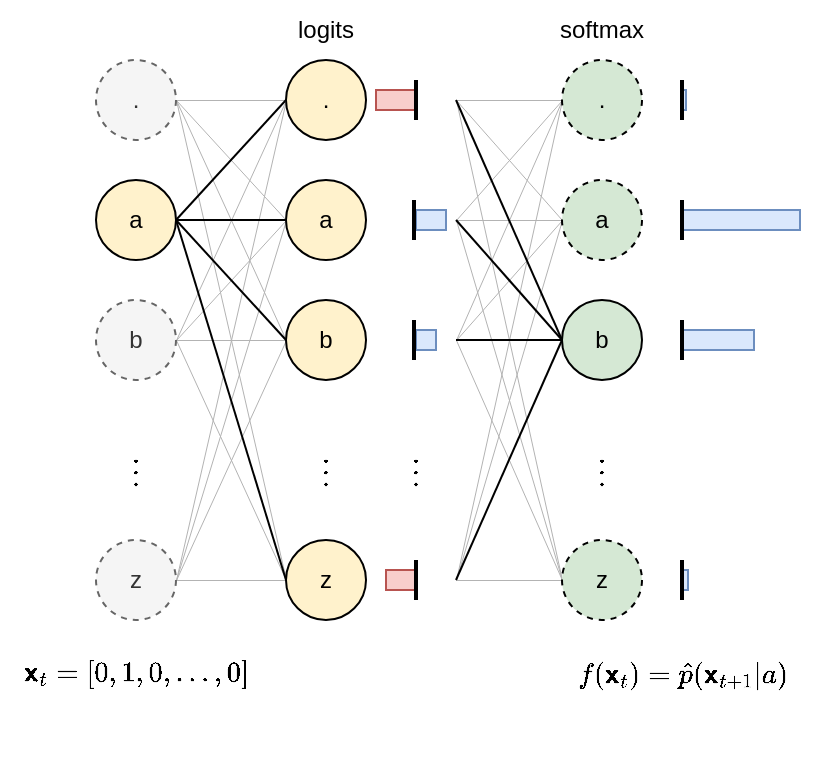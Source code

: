 <mxfile version="20.4.0" type="device"><diagram id="p5gB5ABEMJ9kii_XvzZf" name="Page-1"><mxGraphModel dx="826" dy="593" grid="1" gridSize="10" guides="1" tooltips="1" connect="1" arrows="1" fold="1" page="1" pageScale="1" pageWidth="850" pageHeight="1100" math="1" shadow="0"><root><mxCell id="0"/><mxCell id="1" parent="0"/><mxCell id="Im6TXhJcyeOg1UcXm5XA-27" value="" style="ellipse;whiteSpace=wrap;html=1;aspect=fixed;dashed=1;strokeColor=none;" parent="1" vertex="1"><mxGeometry x="554.5" y="260" width="40" height="40" as="geometry"/></mxCell><mxCell id="Im6TXhJcyeOg1UcXm5XA-28" value="" style="ellipse;whiteSpace=wrap;html=1;aspect=fixed;dashed=1;strokeColor=none;" parent="1" vertex="1"><mxGeometry x="554.5" y="320" width="40" height="40" as="geometry"/></mxCell><mxCell id="Im6TXhJcyeOg1UcXm5XA-29" value="" style="ellipse;whiteSpace=wrap;html=1;aspect=fixed;dashed=1;strokeColor=none;" parent="1" vertex="1"><mxGeometry x="554.5" y="440" width="40" height="40" as="geometry"/></mxCell><mxCell id="Im6TXhJcyeOg1UcXm5XA-30" value="" style="ellipse;whiteSpace=wrap;html=1;aspect=fixed;dashed=1;strokeColor=none;" parent="1" vertex="1"><mxGeometry x="554.5" y="200" width="40" height="40" as="geometry"/></mxCell><mxCell id="Im6TXhJcyeOg1UcXm5XA-3" value="" style="ellipse;whiteSpace=wrap;html=1;aspect=fixed;dashed=1;strokeColor=none;" parent="1" vertex="1"><mxGeometry x="420" y="260" width="40" height="40" as="geometry"/></mxCell><mxCell id="Im6TXhJcyeOg1UcXm5XA-20" style="edgeStyle=none;rounded=0;orthogonalLoop=1;jettySize=auto;html=1;exitX=1;exitY=0.5;exitDx=0;exitDy=0;strokeColor=#B3B3B3;endArrow=none;endFill=0;entryX=0;entryY=0.5;entryDx=0;entryDy=0;strokeWidth=0.5;" parent="1" source="Im6TXhJcyeOg1UcXm5XA-4" target="f8lrKqm_tMNEJsQ4ADZn-24" edge="1"><mxGeometry relative="1" as="geometry"><mxPoint x="500" y="280" as="targetPoint"/></mxGeometry></mxCell><mxCell id="Im6TXhJcyeOg1UcXm5XA-21" style="edgeStyle=none;rounded=0;orthogonalLoop=1;jettySize=auto;html=1;exitX=1;exitY=0.5;exitDx=0;exitDy=0;strokeColor=#B3B3B3;endArrow=none;endFill=0;entryX=0;entryY=0.5;entryDx=0;entryDy=0;strokeWidth=0.5;" parent="1" source="Im6TXhJcyeOg1UcXm5XA-4" target="f8lrKqm_tMNEJsQ4ADZn-23" edge="1"><mxGeometry relative="1" as="geometry"><mxPoint x="500" y="220" as="targetPoint"/></mxGeometry></mxCell><mxCell id="Im6TXhJcyeOg1UcXm5XA-22" style="edgeStyle=none;rounded=0;orthogonalLoop=1;jettySize=auto;html=1;exitX=1;exitY=0.5;exitDx=0;exitDy=0;entryX=0;entryY=0.5;entryDx=0;entryDy=0;strokeColor=#B3B3B3;endArrow=none;endFill=0;strokeWidth=0.5;" parent="1" source="Im6TXhJcyeOg1UcXm5XA-4" target="f8lrKqm_tMNEJsQ4ADZn-26" edge="1"><mxGeometry relative="1" as="geometry"/></mxCell><mxCell id="Im6TXhJcyeOg1UcXm5XA-4" value="" style="ellipse;whiteSpace=wrap;html=1;aspect=fixed;dashed=1;strokeColor=none;" parent="1" vertex="1"><mxGeometry x="420" y="320" width="40" height="40" as="geometry"/></mxCell><mxCell id="Im6TXhJcyeOg1UcXm5XA-5" value="" style="ellipse;whiteSpace=wrap;html=1;aspect=fixed;dashed=1;strokeColor=none;" parent="1" vertex="1"><mxGeometry x="420" y="440" width="40" height="40" as="geometry"/></mxCell><mxCell id="Im6TXhJcyeOg1UcXm5XA-2" value="" style="ellipse;whiteSpace=wrap;html=1;aspect=fixed;dashed=1;strokeColor=none;" parent="1" vertex="1"><mxGeometry x="420" y="200" width="40" height="40" as="geometry"/></mxCell><mxCell id="f8lrKqm_tMNEJsQ4ADZn-36" value="" style="rounded=0;whiteSpace=wrap;html=1;strokeColor=#6c8ebf;fillColor=#dae8fc;" parent="1" vertex="1"><mxGeometry x="573" y="455" width="3" height="10" as="geometry"/></mxCell><mxCell id="f8lrKqm_tMNEJsQ4ADZn-35" value="" style="rounded=0;whiteSpace=wrap;html=1;strokeColor=#6c8ebf;fillColor=#dae8fc;" parent="1" vertex="1"><mxGeometry x="573" y="335" width="36" height="10" as="geometry"/></mxCell><mxCell id="f8lrKqm_tMNEJsQ4ADZn-32" value="" style="rounded=0;whiteSpace=wrap;html=1;strokeColor=#6c8ebf;fillColor=#dae8fc;" parent="1" vertex="1"><mxGeometry x="573" y="215" width="2" height="10" as="geometry"/></mxCell><mxCell id="f8lrKqm_tMNEJsQ4ADZn-17" value="" style="rounded=0;whiteSpace=wrap;html=1;strokeColor=#6c8ebf;fillColor=#dae8fc;" parent="1" vertex="1"><mxGeometry x="440" y="335" width="10" height="10" as="geometry"/></mxCell><mxCell id="f8lrKqm_tMNEJsQ4ADZn-20" value="" style="rounded=0;whiteSpace=wrap;html=1;strokeColor=#b85450;fillColor=#f8cecc;" parent="1" vertex="1"><mxGeometry x="425" y="455" width="15" height="10" as="geometry"/></mxCell><mxCell id="EKz2rlARIVKcX3AcHszU-23" style="edgeStyle=orthogonalEdgeStyle;rounded=0;orthogonalLoop=1;jettySize=auto;html=1;exitX=1;exitY=0.5;exitDx=0;exitDy=0;entryX=0;entryY=0.5;entryDx=0;entryDy=0;endArrow=none;endFill=0;strokeColor=#B3B3B3;strokeWidth=0.5;" parent="1" source="EKz2rlARIVKcX3AcHszU-1" target="EKz2rlARIVKcX3AcHszU-18" edge="1"><mxGeometry relative="1" as="geometry"/></mxCell><mxCell id="EKz2rlARIVKcX3AcHszU-25" style="rounded=0;orthogonalLoop=1;jettySize=auto;html=1;exitX=1;exitY=0.5;exitDx=0;exitDy=0;entryX=0;entryY=0.5;entryDx=0;entryDy=0;endArrow=none;endFill=0;strokeColor=#B3B3B3;strokeWidth=0.5;" parent="1" source="EKz2rlARIVKcX3AcHszU-1" target="EKz2rlARIVKcX3AcHszU-20" edge="1"><mxGeometry relative="1" as="geometry"/></mxCell><mxCell id="EKz2rlARIVKcX3AcHszU-26" style="edgeStyle=none;rounded=0;orthogonalLoop=1;jettySize=auto;html=1;exitX=1;exitY=0.5;exitDx=0;exitDy=0;entryX=0;entryY=0.5;entryDx=0;entryDy=0;endArrow=none;endFill=0;strokeColor=#B3B3B3;strokeWidth=0.5;" parent="1" source="EKz2rlARIVKcX3AcHszU-1" target="EKz2rlARIVKcX3AcHszU-19" edge="1"><mxGeometry relative="1" as="geometry"/></mxCell><mxCell id="EKz2rlARIVKcX3AcHszU-27" style="edgeStyle=none;rounded=0;orthogonalLoop=1;jettySize=auto;html=1;exitX=1;exitY=0.5;exitDx=0;exitDy=0;entryX=0;entryY=0.5;entryDx=0;entryDy=0;endArrow=none;endFill=0;strokeColor=#B3B3B3;strokeWidth=0.5;" parent="1" source="EKz2rlARIVKcX3AcHszU-1" target="EKz2rlARIVKcX3AcHszU-21" edge="1"><mxGeometry relative="1" as="geometry"/></mxCell><mxCell id="EKz2rlARIVKcX3AcHszU-1" value="." style="ellipse;whiteSpace=wrap;html=1;aspect=fixed;fillColor=#f5f5f5;strokeColor=#666666;fontColor=#333333;dashed=1;" parent="1" vertex="1"><mxGeometry x="280" y="200" width="40" height="40" as="geometry"/></mxCell><mxCell id="EKz2rlARIVKcX3AcHszU-28" style="edgeStyle=none;rounded=0;orthogonalLoop=1;jettySize=auto;html=1;exitX=1;exitY=0.5;exitDx=0;exitDy=0;entryX=0;entryY=0.5;entryDx=0;entryDy=0;endArrow=none;endFill=0;" parent="1" source="EKz2rlARIVKcX3AcHszU-2" target="EKz2rlARIVKcX3AcHszU-18" edge="1"><mxGeometry relative="1" as="geometry"/></mxCell><mxCell id="EKz2rlARIVKcX3AcHszU-2" value="a" style="ellipse;whiteSpace=wrap;html=1;aspect=fixed;fillColor=#fff2cc;strokeColor=#000000;" parent="1" vertex="1"><mxGeometry x="280" y="260" width="40" height="40" as="geometry"/></mxCell><mxCell id="EKz2rlARIVKcX3AcHszU-32" style="edgeStyle=none;rounded=0;orthogonalLoop=1;jettySize=auto;html=1;exitX=1;exitY=0.5;exitDx=0;exitDy=0;endArrow=none;endFill=0;strokeColor=#B3B3B3;strokeWidth=0.5;" parent="1" source="EKz2rlARIVKcX3AcHszU-3" target="EKz2rlARIVKcX3AcHszU-20" edge="1"><mxGeometry relative="1" as="geometry"/></mxCell><mxCell id="EKz2rlARIVKcX3AcHszU-33" style="edgeStyle=none;rounded=0;orthogonalLoop=1;jettySize=auto;html=1;exitX=1;exitY=0.5;exitDx=0;exitDy=0;entryX=0;entryY=0.5;entryDx=0;entryDy=0;endArrow=none;endFill=0;strokeColor=#B3B3B3;strokeWidth=0.5;" parent="1" source="EKz2rlARIVKcX3AcHszU-3" target="EKz2rlARIVKcX3AcHszU-19" edge="1"><mxGeometry relative="1" as="geometry"/></mxCell><mxCell id="EKz2rlARIVKcX3AcHszU-34" style="edgeStyle=none;rounded=0;orthogonalLoop=1;jettySize=auto;html=1;exitX=1;exitY=0.5;exitDx=0;exitDy=0;entryX=0;entryY=0.5;entryDx=0;entryDy=0;endArrow=none;endFill=0;strokeColor=#B3B3B3;strokeWidth=0.5;" parent="1" source="EKz2rlARIVKcX3AcHszU-3" target="EKz2rlARIVKcX3AcHszU-18" edge="1"><mxGeometry relative="1" as="geometry"/></mxCell><mxCell id="EKz2rlARIVKcX3AcHszU-35" style="edgeStyle=none;rounded=0;orthogonalLoop=1;jettySize=auto;html=1;exitX=1;exitY=0.5;exitDx=0;exitDy=0;entryX=0;entryY=0.5;entryDx=0;entryDy=0;endArrow=none;endFill=0;strokeColor=#B3B3B3;strokeWidth=0.5;" parent="1" source="EKz2rlARIVKcX3AcHszU-3" target="EKz2rlARIVKcX3AcHszU-21" edge="1"><mxGeometry relative="1" as="geometry"/></mxCell><mxCell id="EKz2rlARIVKcX3AcHszU-3" value="b" style="ellipse;whiteSpace=wrap;html=1;aspect=fixed;fillColor=#f5f5f5;strokeColor=#666666;fontColor=#333333;dashed=1;" parent="1" vertex="1"><mxGeometry x="280" y="320" width="40" height="40" as="geometry"/></mxCell><mxCell id="EKz2rlARIVKcX3AcHszU-36" style="edgeStyle=none;rounded=0;orthogonalLoop=1;jettySize=auto;html=1;exitX=1;exitY=0.5;exitDx=0;exitDy=0;entryX=0;entryY=0.5;entryDx=0;entryDy=0;endArrow=none;endFill=0;strokeColor=#B3B3B3;strokeWidth=0.5;" parent="1" source="EKz2rlARIVKcX3AcHszU-4" target="EKz2rlARIVKcX3AcHszU-21" edge="1"><mxGeometry relative="1" as="geometry"/></mxCell><mxCell id="EKz2rlARIVKcX3AcHszU-37" style="edgeStyle=none;rounded=0;orthogonalLoop=1;jettySize=auto;html=1;exitX=1;exitY=0.5;exitDx=0;exitDy=0;entryX=0;entryY=0.5;entryDx=0;entryDy=0;endArrow=none;endFill=0;strokeColor=#B3B3B3;strokeWidth=0.5;" parent="1" source="EKz2rlARIVKcX3AcHszU-4" target="EKz2rlARIVKcX3AcHszU-20" edge="1"><mxGeometry relative="1" as="geometry"/></mxCell><mxCell id="EKz2rlARIVKcX3AcHszU-38" style="edgeStyle=none;rounded=0;orthogonalLoop=1;jettySize=auto;html=1;exitX=1;exitY=0.5;exitDx=0;exitDy=0;entryX=0;entryY=0.5;entryDx=0;entryDy=0;endArrow=none;endFill=0;strokeColor=#B3B3B3;strokeWidth=0.5;" parent="1" source="EKz2rlARIVKcX3AcHszU-4" target="EKz2rlARIVKcX3AcHszU-19" edge="1"><mxGeometry relative="1" as="geometry"/></mxCell><mxCell id="EKz2rlARIVKcX3AcHszU-39" style="edgeStyle=none;rounded=0;orthogonalLoop=1;jettySize=auto;html=1;exitX=1;exitY=0.5;exitDx=0;exitDy=0;entryX=0;entryY=0.5;entryDx=0;entryDy=0;endArrow=none;endFill=0;strokeColor=#B3B3B3;strokeWidth=0.5;" parent="1" source="EKz2rlARIVKcX3AcHszU-4" target="EKz2rlARIVKcX3AcHszU-18" edge="1"><mxGeometry relative="1" as="geometry"/></mxCell><mxCell id="EKz2rlARIVKcX3AcHszU-4" value="z" style="ellipse;whiteSpace=wrap;html=1;aspect=fixed;fillColor=#f5f5f5;strokeColor=#666666;fontColor=#333333;dashed=1;" parent="1" vertex="1"><mxGeometry x="280" y="440" width="40" height="40" as="geometry"/></mxCell><mxCell id="EKz2rlARIVKcX3AcHszU-10" value="\( \vdots \)" style="text;html=1;align=center;verticalAlign=middle;whiteSpace=wrap;rounded=0;" parent="1" vertex="1"><mxGeometry x="270" y="390" width="60" height="30" as="geometry"/></mxCell><mxCell id="EKz2rlARIVKcX3AcHszU-18" value="." style="ellipse;whiteSpace=wrap;html=1;aspect=fixed;fillColor=#fff2cc;strokeColor=#000000;" parent="1" vertex="1"><mxGeometry x="375" y="200" width="40" height="40" as="geometry"/></mxCell><mxCell id="EKz2rlARIVKcX3AcHszU-19" value="a" style="ellipse;whiteSpace=wrap;html=1;aspect=fixed;fillColor=#fff2cc;strokeColor=#000000;" parent="1" vertex="1"><mxGeometry x="375" y="260" width="40" height="40" as="geometry"/></mxCell><mxCell id="EKz2rlARIVKcX3AcHszU-20" value="b" style="ellipse;whiteSpace=wrap;html=1;aspect=fixed;fillColor=#fff2cc;strokeColor=#000000;" parent="1" vertex="1"><mxGeometry x="375" y="320" width="40" height="40" as="geometry"/></mxCell><mxCell id="EKz2rlARIVKcX3AcHszU-21" value="z" style="ellipse;whiteSpace=wrap;html=1;aspect=fixed;fillColor=#fff2cc;strokeColor=#000000;" parent="1" vertex="1"><mxGeometry x="375" y="440" width="40" height="40" as="geometry"/></mxCell><mxCell id="EKz2rlARIVKcX3AcHszU-22" value="\( \vdots \)" style="text;html=1;align=center;verticalAlign=middle;whiteSpace=wrap;rounded=0;" parent="1" vertex="1"><mxGeometry x="365" y="390" width="60" height="30" as="geometry"/></mxCell><mxCell id="f8lrKqm_tMNEJsQ4ADZn-3" style="rounded=0;orthogonalLoop=1;jettySize=auto;html=1;exitX=1;exitY=0.5;exitDx=0;exitDy=0;entryX=0;entryY=0.5;entryDx=0;entryDy=0;strokeColor=#000000;endArrow=none;endFill=0;" parent="1" source="EKz2rlARIVKcX3AcHszU-2" target="EKz2rlARIVKcX3AcHszU-20" edge="1"><mxGeometry relative="1" as="geometry"/></mxCell><mxCell id="f8lrKqm_tMNEJsQ4ADZn-2" style="edgeStyle=orthogonalEdgeStyle;rounded=0;orthogonalLoop=1;jettySize=auto;html=1;exitX=1;exitY=0.5;exitDx=0;exitDy=0;strokeColor=#000000;endArrow=none;endFill=0;" parent="1" source="EKz2rlARIVKcX3AcHszU-2" target="EKz2rlARIVKcX3AcHszU-19" edge="1"><mxGeometry relative="1" as="geometry"/></mxCell><mxCell id="f8lrKqm_tMNEJsQ4ADZn-4" style="edgeStyle=none;rounded=0;orthogonalLoop=1;jettySize=auto;html=1;exitX=1;exitY=0.5;exitDx=0;exitDy=0;entryX=0;entryY=0.5;entryDx=0;entryDy=0;strokeColor=#000000;endArrow=none;endFill=0;" parent="1" source="EKz2rlARIVKcX3AcHszU-2" target="EKz2rlARIVKcX3AcHszU-21" edge="1"><mxGeometry relative="1" as="geometry"/></mxCell><mxCell id="f8lrKqm_tMNEJsQ4ADZn-10" value="" style="rounded=0;whiteSpace=wrap;html=1;strokeColor=#b85450;fillColor=#f8cecc;" parent="1" vertex="1"><mxGeometry x="420" y="215" width="20" height="10" as="geometry"/></mxCell><mxCell id="f8lrKqm_tMNEJsQ4ADZn-11" value="" style="rounded=0;whiteSpace=wrap;html=1;strokeColor=#6c8ebf;fillColor=#dae8fc;" parent="1" vertex="1"><mxGeometry x="440" y="275" width="15" height="10" as="geometry"/></mxCell><mxCell id="f8lrKqm_tMNEJsQ4ADZn-12" value="" style="endArrow=none;html=1;rounded=0;strokeColor=#000000;strokeWidth=2;" parent="1" edge="1"><mxGeometry width="50" height="50" relative="1" as="geometry"><mxPoint x="440" y="230" as="sourcePoint"/><mxPoint x="440" y="210" as="targetPoint"/></mxGeometry></mxCell><mxCell id="f8lrKqm_tMNEJsQ4ADZn-13" value="" style="endArrow=none;html=1;rounded=0;strokeColor=#000000;strokeWidth=2;" parent="1" edge="1"><mxGeometry width="50" height="50" relative="1" as="geometry"><mxPoint x="439" y="290" as="sourcePoint"/><mxPoint x="439" y="270" as="targetPoint"/></mxGeometry></mxCell><mxCell id="f8lrKqm_tMNEJsQ4ADZn-14" value="" style="endArrow=none;html=1;rounded=0;strokeColor=#000000;strokeWidth=2;" parent="1" edge="1"><mxGeometry width="50" height="50" relative="1" as="geometry"><mxPoint x="439" y="350" as="sourcePoint"/><mxPoint x="439" y="330" as="targetPoint"/></mxGeometry></mxCell><mxCell id="f8lrKqm_tMNEJsQ4ADZn-15" value="" style="endArrow=none;html=1;rounded=0;strokeColor=#000000;strokeWidth=2;" parent="1" edge="1"><mxGeometry width="50" height="50" relative="1" as="geometry"><mxPoint x="440" y="470" as="sourcePoint"/><mxPoint x="440" y="450" as="targetPoint"/></mxGeometry></mxCell><mxCell id="f8lrKqm_tMNEJsQ4ADZn-25" value="b" style="ellipse;whiteSpace=wrap;html=1;aspect=fixed;fillColor=#d5e8d4;strokeColor=#000000;" parent="1" vertex="1"><mxGeometry x="513" y="320" width="40" height="40" as="geometry"/></mxCell><mxCell id="f8lrKqm_tMNEJsQ4ADZn-27" value="softmax" style="text;html=1;strokeColor=none;fillColor=none;align=center;verticalAlign=middle;whiteSpace=wrap;rounded=0;" parent="1" vertex="1"><mxGeometry x="503" y="170" width="60" height="30" as="geometry"/></mxCell><mxCell id="f8lrKqm_tMNEJsQ4ADZn-28" value="" style="endArrow=none;html=1;rounded=0;strokeColor=#000000;strokeWidth=2;" parent="1" edge="1"><mxGeometry width="50" height="50" relative="1" as="geometry"><mxPoint x="573" y="230" as="sourcePoint"/><mxPoint x="573" y="210" as="targetPoint"/></mxGeometry></mxCell><mxCell id="f8lrKqm_tMNEJsQ4ADZn-30" value="" style="endArrow=none;html=1;rounded=0;strokeColor=#000000;strokeWidth=2;" parent="1" edge="1"><mxGeometry width="50" height="50" relative="1" as="geometry"><mxPoint x="573" y="350" as="sourcePoint"/><mxPoint x="573" y="330" as="targetPoint"/></mxGeometry></mxCell><mxCell id="f8lrKqm_tMNEJsQ4ADZn-31" value="" style="endArrow=none;html=1;rounded=0;strokeColor=#000000;strokeWidth=2;" parent="1" edge="1"><mxGeometry width="50" height="50" relative="1" as="geometry"><mxPoint x="573" y="470" as="sourcePoint"/><mxPoint x="573" y="450" as="targetPoint"/></mxGeometry></mxCell><mxCell id="f8lrKqm_tMNEJsQ4ADZn-37" value="\( f(\boldsymbol{\mathsf{x}}_t)&amp;nbsp; = \hat{p}({\boldsymbol{&lt;br&gt;\mathsf{x}}}_{t+1} |&amp;nbsp;&lt;br&gt;a ) \)&lt;br&gt;&amp;nbsp;" style="text;html=1;strokeColor=none;fillColor=none;align=center;verticalAlign=middle;whiteSpace=wrap;rounded=0;" parent="1" vertex="1"><mxGeometry x="544" y="499" width="60" height="30" as="geometry"/></mxCell><mxCell id="jtK7MX9mSMrb0IOoXL2k-1" value="\( \boldsymbol{\mathsf{x}}_t&lt;br&gt;&amp;nbsp;= [0, 1, 0, \ldots, 0]\)" style="text;html=1;strokeColor=none;fillColor=none;align=center;verticalAlign=middle;whiteSpace=wrap;rounded=0;" parent="1" vertex="1"><mxGeometry x="270" y="492" width="60" height="30" as="geometry"/></mxCell><mxCell id="Im6TXhJcyeOg1UcXm5XA-1" value="\( \vdots \)" style="text;html=1;align=center;verticalAlign=middle;whiteSpace=wrap;rounded=0;" parent="1" vertex="1"><mxGeometry x="503" y="390" width="60" height="30" as="geometry"/></mxCell><mxCell id="Im6TXhJcyeOg1UcXm5XA-6" value="\( \vdots \)" style="text;html=1;align=center;verticalAlign=middle;whiteSpace=wrap;rounded=0;" parent="1" vertex="1"><mxGeometry x="410" y="390" width="60" height="30" as="geometry"/></mxCell><mxCell id="Im6TXhJcyeOg1UcXm5XA-7" style="edgeStyle=orthogonalEdgeStyle;rounded=0;orthogonalLoop=1;jettySize=auto;html=1;exitX=1;exitY=0.5;exitDx=0;exitDy=0;entryX=0;entryY=0.5;entryDx=0;entryDy=0;endArrow=none;endFill=0;strokeColor=#B3B3B3;strokeWidth=0.5;" parent="1" source="Im6TXhJcyeOg1UcXm5XA-2" target="f8lrKqm_tMNEJsQ4ADZn-23" edge="1"><mxGeometry relative="1" as="geometry"/></mxCell><mxCell id="Im6TXhJcyeOg1UcXm5XA-8" style="rounded=0;orthogonalLoop=1;jettySize=auto;html=1;exitX=1;exitY=0.5;exitDx=0;exitDy=0;entryX=0;entryY=0.5;entryDx=0;entryDy=0;endArrow=none;endFill=0;strokeColor=#B3B3B3;strokeWidth=0.5;" parent="1" source="Im6TXhJcyeOg1UcXm5XA-2" target="f8lrKqm_tMNEJsQ4ADZn-24" edge="1"><mxGeometry relative="1" as="geometry"/></mxCell><mxCell id="Im6TXhJcyeOg1UcXm5XA-10" style="edgeStyle=none;rounded=0;orthogonalLoop=1;jettySize=auto;html=1;exitX=1;exitY=0.5;exitDx=0;exitDy=0;entryX=0;entryY=0.5;entryDx=0;entryDy=0;strokeColor=#B3B3B3;endArrow=none;endFill=0;strokeWidth=0.5;" parent="1" source="Im6TXhJcyeOg1UcXm5XA-2" target="f8lrKqm_tMNEJsQ4ADZn-26" edge="1"><mxGeometry relative="1" as="geometry"/></mxCell><mxCell id="Im6TXhJcyeOg1UcXm5XA-11" style="edgeStyle=none;rounded=0;orthogonalLoop=1;jettySize=auto;html=1;exitX=1;exitY=0.5;exitDx=0;exitDy=0;entryX=0;entryY=0.5;entryDx=0;entryDy=0;strokeColor=#B3B3B3;endArrow=none;endFill=0;strokeWidth=0.5;" parent="1" source="Im6TXhJcyeOg1UcXm5XA-3" target="f8lrKqm_tMNEJsQ4ADZn-23" edge="1"><mxGeometry relative="1" as="geometry"/></mxCell><mxCell id="Im6TXhJcyeOg1UcXm5XA-12" style="edgeStyle=none;rounded=0;orthogonalLoop=1;jettySize=auto;html=1;exitX=1;exitY=0.5;exitDx=0;exitDy=0;entryX=0;entryY=0.5;entryDx=0;entryDy=0;strokeColor=#B3B3B3;endArrow=none;endFill=0;strokeWidth=0.5;" parent="1" source="Im6TXhJcyeOg1UcXm5XA-3" target="f8lrKqm_tMNEJsQ4ADZn-24" edge="1"><mxGeometry relative="1" as="geometry"/></mxCell><mxCell id="Im6TXhJcyeOg1UcXm5XA-14" style="edgeStyle=none;rounded=0;orthogonalLoop=1;jettySize=auto;html=1;exitX=1;exitY=0.5;exitDx=0;exitDy=0;entryX=0;entryY=0.5;entryDx=0;entryDy=0;strokeColor=#B3B3B3;endArrow=none;endFill=0;strokeWidth=0.5;" parent="1" source="Im6TXhJcyeOg1UcXm5XA-3" target="f8lrKqm_tMNEJsQ4ADZn-26" edge="1"><mxGeometry relative="1" as="geometry"/></mxCell><mxCell id="Im6TXhJcyeOg1UcXm5XA-15" style="edgeStyle=none;rounded=0;orthogonalLoop=1;jettySize=auto;html=1;exitX=1;exitY=0.5;exitDx=0;exitDy=0;entryX=0;entryY=0.5;entryDx=0;entryDy=0;strokeColor=#B3B3B3;endArrow=none;endFill=0;strokeWidth=0.5;" parent="1" source="Im6TXhJcyeOg1UcXm5XA-5" target="f8lrKqm_tMNEJsQ4ADZn-26" edge="1"><mxGeometry relative="1" as="geometry"/></mxCell><mxCell id="Im6TXhJcyeOg1UcXm5XA-17" style="edgeStyle=none;rounded=0;orthogonalLoop=1;jettySize=auto;html=1;exitX=1;exitY=0.5;exitDx=0;exitDy=0;entryX=0;entryY=0.5;entryDx=0;entryDy=0;strokeColor=#B3B3B3;endArrow=none;endFill=0;strokeWidth=0.5;" parent="1" source="Im6TXhJcyeOg1UcXm5XA-5" target="f8lrKqm_tMNEJsQ4ADZn-24" edge="1"><mxGeometry relative="1" as="geometry"/></mxCell><mxCell id="Im6TXhJcyeOg1UcXm5XA-18" style="edgeStyle=none;rounded=0;orthogonalLoop=1;jettySize=auto;html=1;exitX=1;exitY=0.5;exitDx=0;exitDy=0;strokeColor=#B3B3B3;endArrow=none;endFill=0;entryX=0;entryY=0.5;entryDx=0;entryDy=0;strokeWidth=0.5;" parent="1" source="Im6TXhJcyeOg1UcXm5XA-5" target="f8lrKqm_tMNEJsQ4ADZn-23" edge="1"><mxGeometry relative="1" as="geometry"><mxPoint x="500" y="220" as="targetPoint"/></mxGeometry></mxCell><mxCell id="Im6TXhJcyeOg1UcXm5XA-23" value="logits" style="text;html=1;strokeColor=none;fillColor=none;align=center;verticalAlign=middle;whiteSpace=wrap;rounded=0;" parent="1" vertex="1"><mxGeometry x="365" y="170" width="60" height="30" as="geometry"/></mxCell><mxCell id="Im6TXhJcyeOg1UcXm5XA-19" style="edgeStyle=none;rounded=0;orthogonalLoop=1;jettySize=auto;html=1;exitX=1;exitY=0.5;exitDx=0;exitDy=0;strokeColor=#000000;endArrow=none;endFill=0;entryX=0;entryY=0.5;entryDx=0;entryDy=0;" parent="1" source="Im6TXhJcyeOg1UcXm5XA-4" target="f8lrKqm_tMNEJsQ4ADZn-25" edge="1"><mxGeometry relative="1" as="geometry"><mxPoint x="510" y="340" as="targetPoint"/></mxGeometry></mxCell><mxCell id="Im6TXhJcyeOg1UcXm5XA-9" style="edgeStyle=none;rounded=0;orthogonalLoop=1;jettySize=auto;html=1;exitX=1;exitY=0.5;exitDx=0;exitDy=0;entryX=0;entryY=0.5;entryDx=0;entryDy=0;strokeColor=#000000;endArrow=none;endFill=0;" parent="1" source="Im6TXhJcyeOg1UcXm5XA-2" target="f8lrKqm_tMNEJsQ4ADZn-25" edge="1"><mxGeometry relative="1" as="geometry"/></mxCell><mxCell id="Im6TXhJcyeOg1UcXm5XA-13" style="edgeStyle=none;rounded=0;orthogonalLoop=1;jettySize=auto;html=1;exitX=1;exitY=0.5;exitDx=0;exitDy=0;strokeColor=#000000;endArrow=none;endFill=0;entryX=0;entryY=0.5;entryDx=0;entryDy=0;" parent="1" source="Im6TXhJcyeOg1UcXm5XA-3" target="f8lrKqm_tMNEJsQ4ADZn-25" edge="1"><mxGeometry relative="1" as="geometry"><mxPoint x="500" y="340" as="targetPoint"/></mxGeometry></mxCell><mxCell id="f8lrKqm_tMNEJsQ4ADZn-33" value="" style="rounded=0;whiteSpace=wrap;html=1;strokeColor=#6c8ebf;fillColor=#dae8fc;" parent="1" vertex="1"><mxGeometry x="573" y="275" width="59" height="10" as="geometry"/></mxCell><mxCell id="Im6TXhJcyeOg1UcXm5XA-16" style="edgeStyle=none;rounded=0;orthogonalLoop=1;jettySize=auto;html=1;exitX=1;exitY=0.5;exitDx=0;exitDy=0;entryX=0;entryY=0.5;entryDx=0;entryDy=0;strokeColor=#000000;endArrow=none;endFill=0;" parent="1" source="Im6TXhJcyeOg1UcXm5XA-5" target="f8lrKqm_tMNEJsQ4ADZn-25" edge="1"><mxGeometry relative="1" as="geometry"/></mxCell><mxCell id="f8lrKqm_tMNEJsQ4ADZn-29" value="" style="endArrow=none;html=1;rounded=0;strokeColor=#000000;strokeWidth=2;" parent="1" edge="1"><mxGeometry width="50" height="50" relative="1" as="geometry"><mxPoint x="573" y="290" as="sourcePoint"/><mxPoint x="573" y="270" as="targetPoint"/></mxGeometry></mxCell><mxCell id="f8lrKqm_tMNEJsQ4ADZn-23" value="." style="ellipse;whiteSpace=wrap;html=1;aspect=fixed;fillColor=#d5e8d4;strokeColor=#000000;dashed=1;" parent="1" vertex="1"><mxGeometry x="513" y="200" width="40" height="40" as="geometry"/></mxCell><mxCell id="f8lrKqm_tMNEJsQ4ADZn-26" value="z" style="ellipse;whiteSpace=wrap;html=1;aspect=fixed;fillColor=#d5e8d4;strokeColor=#000000;dashed=1;" parent="1" vertex="1"><mxGeometry x="513" y="440" width="40" height="40" as="geometry"/></mxCell><mxCell id="f8lrKqm_tMNEJsQ4ADZn-24" value="a" style="ellipse;whiteSpace=wrap;html=1;aspect=fixed;fillColor=#d5e8d4;strokeColor=#000000;dashed=1;" parent="1" vertex="1"><mxGeometry x="513" y="260" width="40" height="40" as="geometry"/></mxCell></root></mxGraphModel></diagram></mxfile>